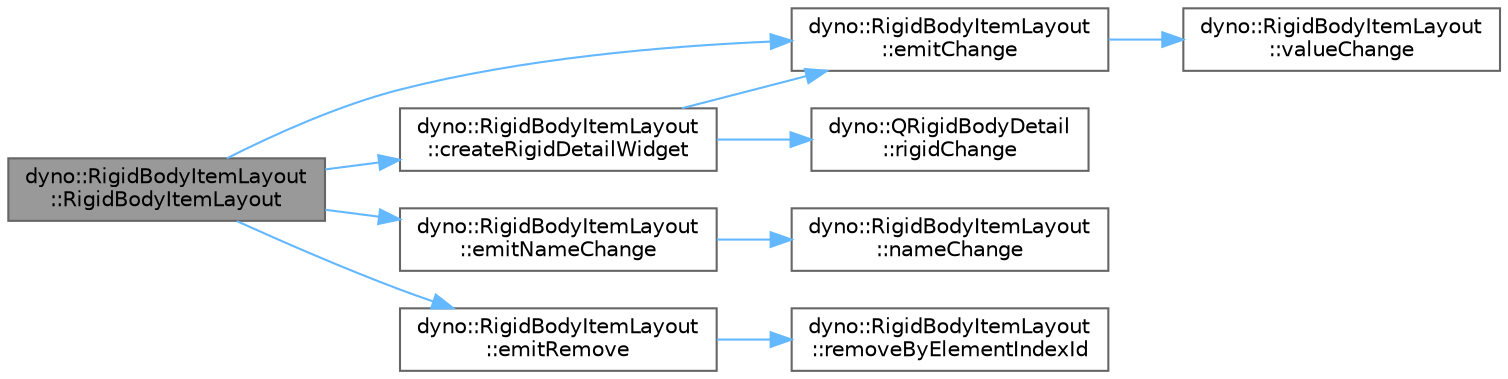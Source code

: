 digraph "dyno::RigidBodyItemLayout::RigidBodyItemLayout"
{
 // LATEX_PDF_SIZE
  bgcolor="transparent";
  edge [fontname=Helvetica,fontsize=10,labelfontname=Helvetica,labelfontsize=10];
  node [fontname=Helvetica,fontsize=10,shape=box,height=0.2,width=0.4];
  rankdir="LR";
  Node1 [id="Node000001",label="dyno::RigidBodyItemLayout\l::RigidBodyItemLayout",height=0.2,width=0.4,color="gray40", fillcolor="grey60", style="filled", fontcolor="black",tooltip=" "];
  Node1 -> Node2 [id="edge1_Node000001_Node000002",color="steelblue1",style="solid",tooltip=" "];
  Node2 [id="Node000002",label="dyno::RigidBodyItemLayout\l::createRigidDetailWidget",height=0.2,width=0.4,color="grey40", fillcolor="white", style="filled",URL="$classdyno_1_1_rigid_body_item_layout.html#a1c7d25a161658d373a091b420297deb9",tooltip="Create RigidBody Detail Panel."];
  Node2 -> Node3 [id="edge2_Node000002_Node000003",color="steelblue1",style="solid",tooltip=" "];
  Node3 [id="Node000003",label="dyno::RigidBodyItemLayout\l::emitChange",height=0.2,width=0.4,color="grey40", fillcolor="white", style="filled",URL="$classdyno_1_1_rigid_body_item_layout.html#a2c0474082b3fd9b1fb304983c6b78f94",tooltip=" "];
  Node3 -> Node4 [id="edge3_Node000003_Node000004",color="steelblue1",style="solid",tooltip=" "];
  Node4 [id="Node000004",label="dyno::RigidBodyItemLayout\l::valueChange",height=0.2,width=0.4,color="grey40", fillcolor="white", style="filled",URL="$classdyno_1_1_rigid_body_item_layout.html#abadada03c064c1a61e34f2cc8832b0ec",tooltip="RigidBody Data Change."];
  Node2 -> Node5 [id="edge4_Node000002_Node000005",color="steelblue1",style="solid",tooltip=" "];
  Node5 [id="Node000005",label="dyno::QRigidBodyDetail\l::rigidChange",height=0.2,width=0.4,color="grey40", fillcolor="white", style="filled",URL="$classdyno_1_1_q_rigid_body_detail.html#ae38a7de6716c4e816ec92718ee7c27d7",tooltip="Transmits a signal when data is updated."];
  Node1 -> Node3 [id="edge5_Node000001_Node000003",color="steelblue1",style="solid",tooltip=" "];
  Node1 -> Node6 [id="edge6_Node000001_Node000006",color="steelblue1",style="solid",tooltip=" "];
  Node6 [id="Node000006",label="dyno::RigidBodyItemLayout\l::emitNameChange",height=0.2,width=0.4,color="grey40", fillcolor="white", style="filled",URL="$classdyno_1_1_rigid_body_item_layout.html#a2beed6c09c9f794f495722ac5dad17f2",tooltip=" "];
  Node6 -> Node7 [id="edge7_Node000006_Node000007",color="steelblue1",style="solid",tooltip=" "];
  Node7 [id="Node000007",label="dyno::RigidBodyItemLayout\l::nameChange",height=0.2,width=0.4,color="grey40", fillcolor="white", style="filled",URL="$classdyno_1_1_rigid_body_item_layout.html#ad3b9a8af42a0c0e7fb8053473020a2fd",tooltip="RigidBody Name Change."];
  Node1 -> Node8 [id="edge8_Node000001_Node000008",color="steelblue1",style="solid",tooltip=" "];
  Node8 [id="Node000008",label="dyno::RigidBodyItemLayout\l::emitRemove",height=0.2,width=0.4,color="grey40", fillcolor="white", style="filled",URL="$classdyno_1_1_rigid_body_item_layout.html#a754bb165d0781a3cfcbb3db6078141ad",tooltip=" "];
  Node8 -> Node9 [id="edge9_Node000008_Node000009",color="steelblue1",style="solid",tooltip=" "];
  Node9 [id="Node000009",label="dyno::RigidBodyItemLayout\l::removeByElementIndexId",height=0.2,width=0.4,color="grey40", fillcolor="white", style="filled",URL="$classdyno_1_1_rigid_body_item_layout.html#a4ebf2eb83db54bcc79a973869a3ec44d",tooltip="RigidBody Index in the current list."];
}
